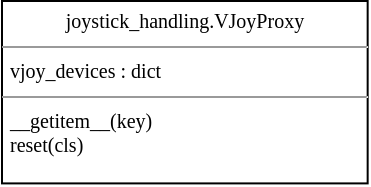 <?xml version="1.0"?><mxGraphModel><root><mxCell id="0" /><mxCell id="1" parent="0" /><mxCell id="node1" value="&lt;p style='margin:0px;text-align:center;margin-top:4px;;font-size:10.0px;font-family:Times New Roman,serif;color:#000000;'&gt;joystick_handling.VJoyProxy&lt;/p&gt;&lt;hr size='1'/&gt;&lt;p style='margin:0px;text-align:start;margin-left:4px;;font-size:10.0px;font-family:Times New Roman,serif;color:#000000;'&gt;vjoy_devices : dict&lt;/p&gt;&lt;hr size='1'/&gt;&lt;p style='margin:0px;text-align:start;margin-left:4px;;font-size:10.0px;font-family:Times New Roman,serif;color:#000000;'&gt;__getitem__(key)&lt;br/&gt;reset(cls)&lt;/p&gt;" style="verticalAlign=top;align=left;overflow=fill;html=1;rounded=0;shadow=0;comic=0;labelBackgroundColor=none;strokeColor=black;strokeWidth=1;fillColor=#ffffff;" parent="1" vertex="1"><mxGeometry x="4.0" y="4.5" width="182.83" height="91.2" as="geometry" /></mxCell></root></mxGraphModel>